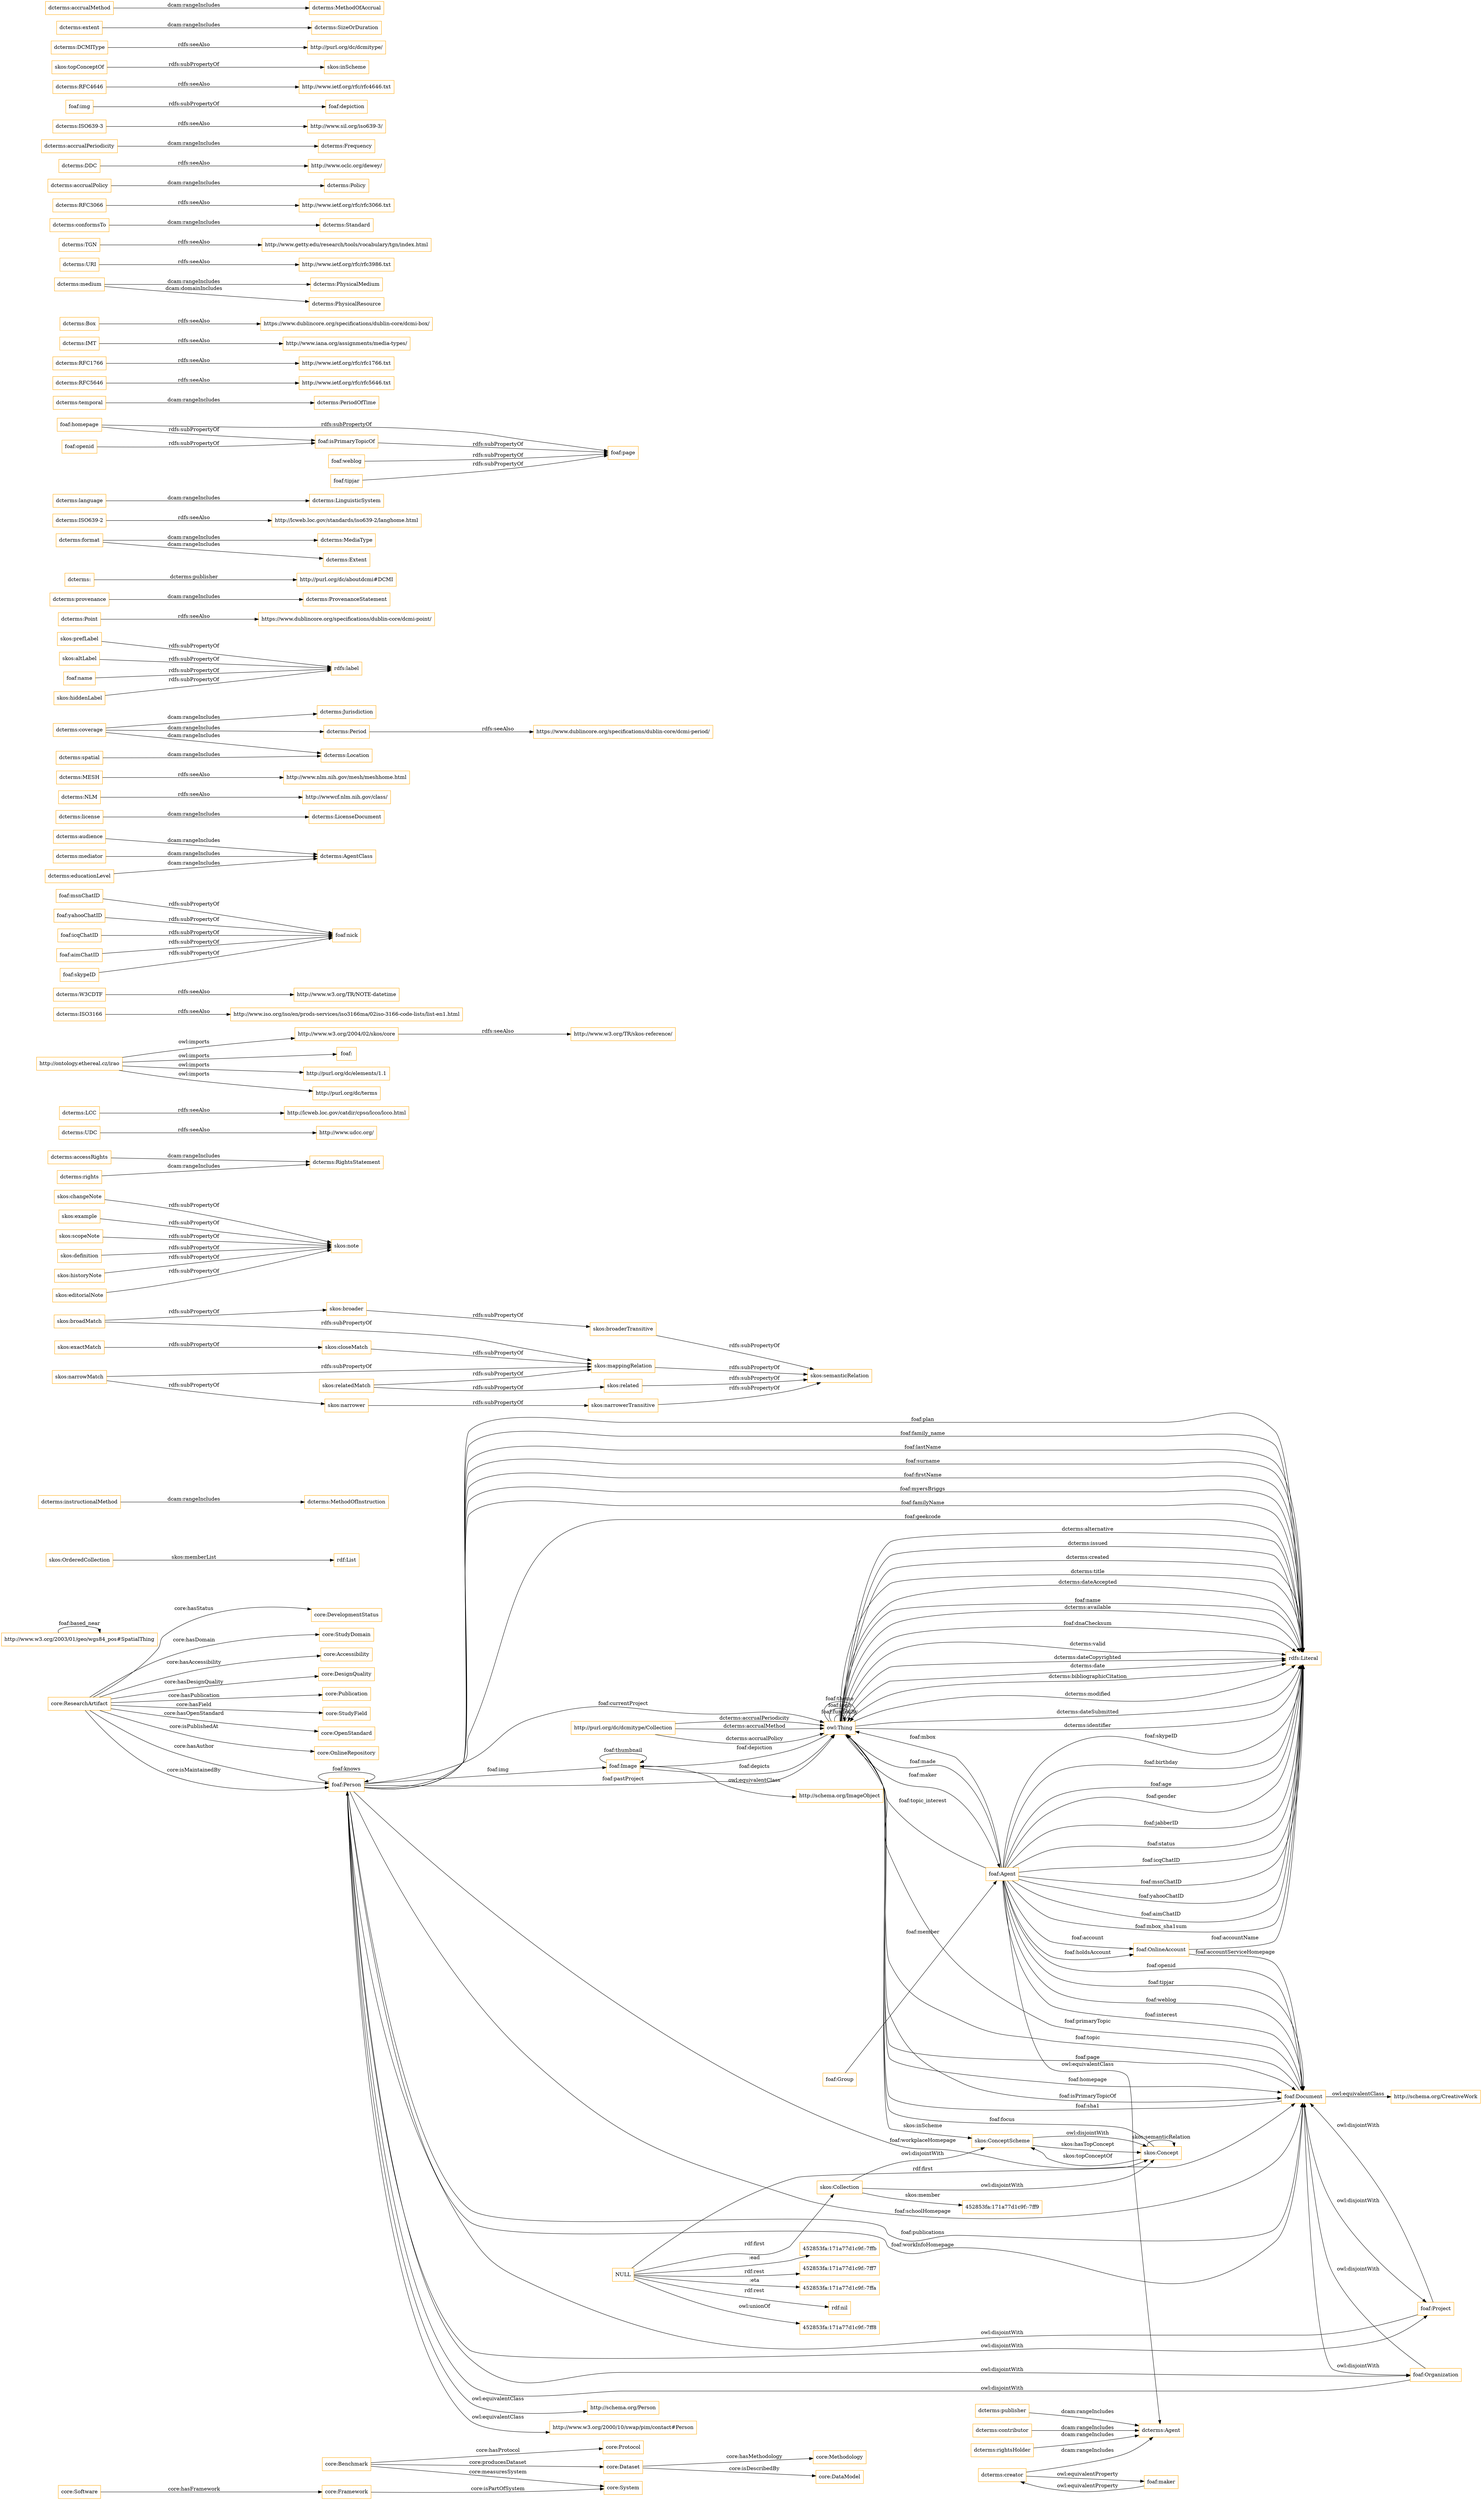 digraph ar2dtool_diagram { 
rankdir=LR;
size="1501"
node [shape = rectangle, color="orange"]; "core:Protocol" "core:DevelopmentStatus" "core:Software" "core:Methodology" "core:Framework" "core:StudyDomain" "core:Accessibility" "core:ResearchArtifact" "core:Benchmark" "core:DesignQuality" "core:DataModel" "core:Dataset" "core:Publication" "core:StudyField" "core:System" "core:OpenStandard" "core:OnlineRepository" "foaf:Image" "foaf:Project" "foaf:Agent" "foaf:Document" "http://www.w3.org/2003/01/geo/wgs84_pos#SpatialThing" "foaf:OnlineAccount" "foaf:Person" "foaf:Organization" "foaf:Group" "452853fa:171a77d1c9f:-7ff9" "skos:OrderedCollection" "skos:Collection" "skos:ConceptScheme" "skos:Concept" ; /*classes style*/
	"dcterms:instructionalMethod" -> "dcterms:MethodOfInstruction" [ label = "dcam:rangeIncludes" ];
	"foaf:maker" -> "dcterms:creator" [ label = "owl:equivalentProperty" ];
	"skos:closeMatch" -> "skos:mappingRelation" [ label = "rdfs:subPropertyOf" ];
	"skos:changeNote" -> "skos:note" [ label = "rdfs:subPropertyOf" ];
	"dcterms:accessRights" -> "dcterms:RightsStatement" [ label = "dcam:rangeIncludes" ];
	"dcterms:UDC" -> "http://www.udcc.org/" [ label = "rdfs:seeAlso" ];
	"dcterms:LCC" -> "http://lcweb.loc.gov/catdir/cpso/lcco/lcco.html" [ label = "rdfs:seeAlso" ];
	"http://www.w3.org/2004/02/skos/core" -> "http://www.w3.org/TR/skos-reference/" [ label = "rdfs:seeAlso" ];
	"dcterms:ISO3166" -> "http://www.iso.org/iso/en/prods-services/iso3166ma/02iso-3166-code-lists/list-en1.html" [ label = "rdfs:seeAlso" ];
	"skos:related" -> "skos:semanticRelation" [ label = "rdfs:subPropertyOf" ];
	"dcterms:W3CDTF" -> "http://www.w3.org/TR/NOTE-datetime" [ label = "rdfs:seeAlso" ];
	"skos:example" -> "skos:note" [ label = "rdfs:subPropertyOf" ];
	"foaf:msnChatID" -> "foaf:nick" [ label = "rdfs:subPropertyOf" ];
	"foaf:yahooChatID" -> "foaf:nick" [ label = "rdfs:subPropertyOf" ];
	"dcterms:audience" -> "dcterms:AgentClass" [ label = "dcam:rangeIncludes" ];
	"skos:exactMatch" -> "skos:closeMatch" [ label = "rdfs:subPropertyOf" ];
	"dcterms:rightsHolder" -> "dcterms:Agent" [ label = "dcam:rangeIncludes" ];
	"dcterms:license" -> "dcterms:LicenseDocument" [ label = "dcam:rangeIncludes" ];
	"dcterms:mediator" -> "dcterms:AgentClass" [ label = "dcam:rangeIncludes" ];
	"skos:broaderTransitive" -> "skos:semanticRelation" [ label = "rdfs:subPropertyOf" ];
	"dcterms:NLM" -> "http://wwwcf.nlm.nih.gov/class/" [ label = "rdfs:seeAlso" ];
	"skos:narrower" -> "skos:narrowerTransitive" [ label = "rdfs:subPropertyOf" ];
	"skos:Collection" -> "skos:ConceptScheme" [ label = "owl:disjointWith" ];
	"skos:Collection" -> "skos:Concept" [ label = "owl:disjointWith" ];
	"skos:ConceptScheme" -> "skos:Concept" [ label = "owl:disjointWith" ];
	"dcterms:MESH" -> "http://www.nlm.nih.gov/mesh/meshhome.html" [ label = "rdfs:seeAlso" ];
	"skos:scopeNote" -> "skos:note" [ label = "rdfs:subPropertyOf" ];
	"dcterms:educationLevel" -> "dcterms:AgentClass" [ label = "dcam:rangeIncludes" ];
	"dcterms:coverage" -> "dcterms:Period" [ label = "dcam:rangeIncludes" ];
	"dcterms:coverage" -> "dcterms:Location" [ label = "dcam:rangeIncludes" ];
	"dcterms:coverage" -> "dcterms:Jurisdiction" [ label = "dcam:rangeIncludes" ];
	"skos:prefLabel" -> "rdfs:label" [ label = "rdfs:subPropertyOf" ];
	"dcterms:Point" -> "https://www.dublincore.org/specifications/dublin-core/dcmi-point/" [ label = "rdfs:seeAlso" ];
	"dcterms:provenance" -> "dcterms:ProvenanceStatement" [ label = "dcam:rangeIncludes" ];
	"dcterms:" -> "http://purl.org/dc/aboutdcmi#DCMI" [ label = "dcterms:publisher" ];
	"skos:broadMatch" -> "skos:broader" [ label = "rdfs:subPropertyOf" ];
	"skos:broadMatch" -> "skos:mappingRelation" [ label = "rdfs:subPropertyOf" ];
	"dcterms:format" -> "dcterms:MediaType" [ label = "dcam:rangeIncludes" ];
	"dcterms:format" -> "dcterms:Extent" [ label = "dcam:rangeIncludes" ];
	"foaf:Person" -> "foaf:Project" [ label = "owl:disjointWith" ];
	"foaf:Person" -> "http://schema.org/Person" [ label = "owl:equivalentClass" ];
	"foaf:Person" -> "http://www.w3.org/2000/10/swap/pim/contact#Person" [ label = "owl:equivalentClass" ];
	"foaf:Person" -> "foaf:Organization" [ label = "owl:disjointWith" ];
	"dcterms:spatial" -> "dcterms:Location" [ label = "dcam:rangeIncludes" ];
	"dcterms:ISO639-2" -> "http://lcweb.loc.gov/standards/iso639-2/langhome.html" [ label = "rdfs:seeAlso" ];
	"skos:narrowMatch" -> "skos:narrower" [ label = "rdfs:subPropertyOf" ];
	"skos:narrowMatch" -> "skos:mappingRelation" [ label = "rdfs:subPropertyOf" ];
	"skos:narrowerTransitive" -> "skos:semanticRelation" [ label = "rdfs:subPropertyOf" ];
	"dcterms:language" -> "dcterms:LinguisticSystem" [ label = "dcam:rangeIncludes" ];
	"skos:altLabel" -> "rdfs:label" [ label = "rdfs:subPropertyOf" ];
	"foaf:icqChatID" -> "foaf:nick" [ label = "rdfs:subPropertyOf" ];
	"foaf:name" -> "rdfs:label" [ label = "rdfs:subPropertyOf" ];
	"foaf:Project" -> "foaf:Document" [ label = "owl:disjointWith" ];
	"foaf:Project" -> "foaf:Person" [ label = "owl:disjointWith" ];
	"skos:hiddenLabel" -> "rdfs:label" [ label = "rdfs:subPropertyOf" ];
	"foaf:homepage" -> "foaf:page" [ label = "rdfs:subPropertyOf" ];
	"foaf:homepage" -> "foaf:isPrimaryTopicOf" [ label = "rdfs:subPropertyOf" ];
	"foaf:weblog" -> "foaf:page" [ label = "rdfs:subPropertyOf" ];
	"dcterms:temporal" -> "dcterms:PeriodOfTime" [ label = "dcam:rangeIncludes" ];
	"foaf:Image" -> "http://schema.org/ImageObject" [ label = "owl:equivalentClass" ];
	"dcterms:RFC5646" -> "http://www.ietf.org/rfc/rfc5646.txt" [ label = "rdfs:seeAlso" ];
	"foaf:isPrimaryTopicOf" -> "foaf:page" [ label = "rdfs:subPropertyOf" ];
	"dcterms:RFC1766" -> "http://www.ietf.org/rfc/rfc1766.txt" [ label = "rdfs:seeAlso" ];
	"foaf:Document" -> "foaf:Project" [ label = "owl:disjointWith" ];
	"foaf:Document" -> "foaf:Organization" [ label = "owl:disjointWith" ];
	"foaf:Document" -> "http://schema.org/CreativeWork" [ label = "owl:equivalentClass" ];
	"dcterms:IMT" -> "http://www.iana.org/assignments/media-types/" [ label = "rdfs:seeAlso" ];
	"dcterms:Box" -> "https://www.dublincore.org/specifications/dublin-core/dcmi-box/" [ label = "rdfs:seeAlso" ];
	"foaf:aimChatID" -> "foaf:nick" [ label = "rdfs:subPropertyOf" ];
	"dcterms:medium" -> "dcterms:PhysicalMedium" [ label = "dcam:rangeIncludes" ];
	"dcterms:medium" -> "dcterms:PhysicalResource" [ label = "dcam:domainIncludes" ];
	"foaf:openid" -> "foaf:isPrimaryTopicOf" [ label = "rdfs:subPropertyOf" ];
	"dcterms:URI" -> "http://www.ietf.org/rfc/rfc3986.txt" [ label = "rdfs:seeAlso" ];
	"dcterms:TGN" -> "http://www.getty.edu/research/tools/vocabulary/tgn/index.html" [ label = "rdfs:seeAlso" ];
	"dcterms:conformsTo" -> "dcterms:Standard" [ label = "dcam:rangeIncludes" ];
	"dcterms:rights" -> "dcterms:RightsStatement" [ label = "dcam:rangeIncludes" ];
	"dcterms:RFC3066" -> "http://www.ietf.org/rfc/rfc3066.txt" [ label = "rdfs:seeAlso" ];
	"dcterms:creator" -> "foaf:maker" [ label = "owl:equivalentProperty" ];
	"dcterms:creator" -> "dcterms:Agent" [ label = "dcam:rangeIncludes" ];
	"dcterms:accrualPolicy" -> "dcterms:Policy" [ label = "dcam:rangeIncludes" ];
	"dcterms:Period" -> "https://www.dublincore.org/specifications/dublin-core/dcmi-period/" [ label = "rdfs:seeAlso" ];
	"dcterms:DDC" -> "http://www.oclc.org/dewey/" [ label = "rdfs:seeAlso" ];
	"dcterms:accrualPeriodicity" -> "dcterms:Frequency" [ label = "dcam:rangeIncludes" ];
	"foaf:Agent" -> "dcterms:Agent" [ label = "owl:equivalentClass" ];
	"dcterms:ISO639-3" -> "http://www.sil.org/iso639-3/" [ label = "rdfs:seeAlso" ];
	"skos:definition" -> "skos:note" [ label = "rdfs:subPropertyOf" ];
	"skos:historyNote" -> "skos:note" [ label = "rdfs:subPropertyOf" ];
	"foaf:Organization" -> "foaf:Document" [ label = "owl:disjointWith" ];
	"foaf:Organization" -> "foaf:Person" [ label = "owl:disjointWith" ];
	"foaf:img" -> "foaf:depiction" [ label = "rdfs:subPropertyOf" ];
	"foaf:skypeID" -> "foaf:nick" [ label = "rdfs:subPropertyOf" ];
	"dcterms:RFC4646" -> "http://www.ietf.org/rfc/rfc4646.txt" [ label = "rdfs:seeAlso" ];
	"NULL" -> "rdf:nil" [ label = "rdf:rest" ];
	"NULL" -> "skos:Collection" [ label = "rdf:first" ];
	"NULL" -> "452853fa:171a77d1c9f:-7ff8" [ label = "owl:unionOf" ];
	"NULL" -> "452853fa:171a77d1c9f:-7ffb" [ label = ":ead" ];
	"NULL" -> "452853fa:171a77d1c9f:-7ff7" [ label = "rdf:rest" ];
	"NULL" -> "skos:Concept" [ label = "rdf:first" ];
	"NULL" -> "452853fa:171a77d1c9f:-7ffa" [ label = ":eta" ];
	"skos:topConceptOf" -> "skos:inScheme" [ label = "rdfs:subPropertyOf" ];
	"dcterms:publisher" -> "dcterms:Agent" [ label = "dcam:rangeIncludes" ];
	"dcterms:DCMIType" -> "http://purl.org/dc/dcmitype/" [ label = "rdfs:seeAlso" ];
	"dcterms:extent" -> "dcterms:SizeOrDuration" [ label = "dcam:rangeIncludes" ];
	"http://ontology.ethereal.cz/irao" -> "foaf:" [ label = "owl:imports" ];
	"http://ontology.ethereal.cz/irao" -> "http://www.w3.org/2004/02/skos/core" [ label = "owl:imports" ];
	"http://ontology.ethereal.cz/irao" -> "http://purl.org/dc/elements/1.1" [ label = "owl:imports" ];
	"http://ontology.ethereal.cz/irao" -> "http://purl.org/dc/terms" [ label = "owl:imports" ];
	"skos:relatedMatch" -> "skos:related" [ label = "rdfs:subPropertyOf" ];
	"skos:relatedMatch" -> "skos:mappingRelation" [ label = "rdfs:subPropertyOf" ];
	"dcterms:accrualMethod" -> "dcterms:MethodOfAccrual" [ label = "dcam:rangeIncludes" ];
	"skos:broader" -> "skos:broaderTransitive" [ label = "rdfs:subPropertyOf" ];
	"dcterms:contributor" -> "dcterms:Agent" [ label = "dcam:rangeIncludes" ];
	"skos:mappingRelation" -> "skos:semanticRelation" [ label = "rdfs:subPropertyOf" ];
	"skos:editorialNote" -> "skos:note" [ label = "rdfs:subPropertyOf" ];
	"foaf:tipjar" -> "foaf:page" [ label = "rdfs:subPropertyOf" ];
	"owl:Thing" -> "rdfs:Literal" [ label = "foaf:name" ];
	"owl:Thing" -> "rdfs:Literal" [ label = "dcterms:available" ];
	"core:ResearchArtifact" -> "core:OnlineRepository" [ label = "core:isPublishedAt" ];
	"owl:Thing" -> "foaf:Document" [ label = "foaf:page" ];
	"foaf:Document" -> "owl:Thing" [ label = "foaf:sha1" ];
	"foaf:Agent" -> "foaf:Document" [ label = "foaf:openid" ];
	"http://purl.org/dc/dcmitype/Collection" -> "owl:Thing" [ label = "dcterms:accrualPolicy" ];
	"owl:Thing" -> "rdfs:Literal" [ label = "foaf:dnaChecksum" ];
	"owl:Thing" -> "skos:ConceptScheme" [ label = "skos:inScheme" ];
	"foaf:Agent" -> "foaf:Document" [ label = "foaf:tipjar" ];
	"foaf:Person" -> "foaf:Document" [ label = "foaf:publications" ];
	"skos:OrderedCollection" -> "rdf:List" [ label = "skos:memberList" ];
	"core:ResearchArtifact" -> "foaf:Person" [ label = "core:hasAuthor" ];
	"core:ResearchArtifact" -> "foaf:Person" [ label = "core:isMaintainedBy" ];
	"foaf:Person" -> "owl:Thing" [ label = "foaf:pastProject" ];
	"core:Benchmark" -> "core:Dataset" [ label = "core:producesDataset" ];
	"core:Software" -> "core:Framework" [ label = "core:hasFramework" ];
	"foaf:Person" -> "rdfs:Literal" [ label = "foaf:surname" ];
	"foaf:Person" -> "rdfs:Literal" [ label = "foaf:firstName" ];
	"foaf:Agent" -> "owl:Thing" [ label = "foaf:topic_interest" ];
	"owl:Thing" -> "rdfs:Literal" [ label = "dcterms:valid" ];
	"core:Dataset" -> "core:DataModel" [ label = "core:isDescribedBy" ];
	"owl:Thing" -> "owl:Thing" [ label = "foaf:fundedBy" ];
	"http://www.w3.org/2003/01/geo/wgs84_pos#SpatialThing" -> "http://www.w3.org/2003/01/geo/wgs84_pos#SpatialThing" [ label = "foaf:based_near" ];
	"owl:Thing" -> "rdfs:Literal" [ label = "dcterms:dateCopyrighted" ];
	"foaf:Agent" -> "foaf:OnlineAccount" [ label = "foaf:account" ];
	"foaf:Agent" -> "rdfs:Literal" [ label = "foaf:gender" ];
	"core:Benchmark" -> "core:Protocol" [ label = "core:hasProtocol" ];
	"foaf:Person" -> "foaf:Image" [ label = "foaf:img" ];
	"foaf:Agent" -> "rdfs:Literal" [ label = "foaf:jabberID" ];
	"skos:Concept" -> "skos:Concept" [ label = "skos:semanticRelation" ];
	"foaf:Agent" -> "rdfs:Literal" [ label = "foaf:status" ];
	"core:ResearchArtifact" -> "core:Accessibility" [ label = "core:hasAccessibility" ];
	"foaf:Person" -> "foaf:Document" [ label = "foaf:workInfoHomepage" ];
	"core:ResearchArtifact" -> "core:OpenStandard" [ label = "core:hasOpenStandard" ];
	"foaf:Agent" -> "rdfs:Literal" [ label = "foaf:icqChatID" ];
	"core:Framework" -> "core:System" [ label = "core:isPartOfSystem" ];
	"owl:Thing" -> "foaf:Document" [ label = "foaf:homepage" ];
	"foaf:Agent" -> "foaf:Document" [ label = "foaf:weblog" ];
	"foaf:Agent" -> "foaf:Document" [ label = "foaf:interest" ];
	"foaf:Person" -> "foaf:Document" [ label = "foaf:workplaceHomepage" ];
	"core:ResearchArtifact" -> "core:DesignQuality" [ label = "core:hasDesignQuality" ];
	"foaf:Agent" -> "rdfs:Literal" [ label = "foaf:msnChatID" ];
	"foaf:Person" -> "foaf:Document" [ label = "foaf:schoolHomepage" ];
	"owl:Thing" -> "rdfs:Literal" [ label = "dcterms:date" ];
	"core:Dataset" -> "core:Methodology" [ label = "core:hasMethodology" ];
	"owl:Thing" -> "foaf:Agent" [ label = "foaf:maker" ];
	"core:Benchmark" -> "core:System" [ label = "core:measuresSystem" ];
	"foaf:Agent" -> "foaf:OnlineAccount" [ label = "foaf:holdsAccount" ];
	"skos:ConceptScheme" -> "skos:Concept" [ label = "skos:hasTopConcept" ];
	"foaf:Agent" -> "rdfs:Literal" [ label = "foaf:yahooChatID" ];
	"core:ResearchArtifact" -> "core:StudyField" [ label = "core:hasField" ];
	"foaf:OnlineAccount" -> "foaf:Document" [ label = "foaf:accountServiceHomepage" ];
	"core:ResearchArtifact" -> "core:DevelopmentStatus" [ label = "core:hasStatus" ];
	"owl:Thing" -> "foaf:Document" [ label = "foaf:isPrimaryTopicOf" ];
	"foaf:Image" -> "foaf:Image" [ label = "foaf:thumbnail" ];
	"foaf:Person" -> "rdfs:Literal" [ label = "foaf:myersBriggs" ];
	"owl:Thing" -> "rdfs:Literal" [ label = "dcterms:bibliographicCitation" ];
	"foaf:Person" -> "rdfs:Literal" [ label = "foaf:familyName" ];
	"owl:Thing" -> "rdfs:Literal" [ label = "dcterms:modified" ];
	"owl:Thing" -> "rdfs:Literal" [ label = "dcterms:dateSubmitted" ];
	"skos:Concept" -> "owl:Thing" [ label = "foaf:focus" ];
	"foaf:Document" -> "owl:Thing" [ label = "foaf:primaryTopic" ];
	"foaf:Group" -> "foaf:Agent" [ label = "foaf:member" ];
	"foaf:Agent" -> "owl:Thing" [ label = "foaf:mbox" ];
	"foaf:Person" -> "foaf:Person" [ label = "foaf:knows" ];
	"owl:Thing" -> "owl:Thing" [ label = "foaf:logo" ];
	"foaf:Agent" -> "rdfs:Literal" [ label = "foaf:aimChatID" ];
	"http://purl.org/dc/dcmitype/Collection" -> "owl:Thing" [ label = "dcterms:accrualPeriodicity" ];
	"skos:Concept" -> "skos:ConceptScheme" [ label = "skos:topConceptOf" ];
	"owl:Thing" -> "rdfs:Literal" [ label = "dcterms:identifier" ];
	"owl:Thing" -> "owl:Thing" [ label = "foaf:theme" ];
	"core:ResearchArtifact" -> "core:StudyDomain" [ label = "core:hasDomain" ];
	"skos:Collection" -> "452853fa:171a77d1c9f:-7ff9" [ label = "skos:member" ];
	"foaf:Person" -> "rdfs:Literal" [ label = "foaf:geekcode" ];
	"foaf:Person" -> "rdfs:Literal" [ label = "foaf:plan" ];
	"owl:Thing" -> "rdfs:Literal" [ label = "dcterms:alternative" ];
	"core:ResearchArtifact" -> "core:Publication" [ label = "core:hasPublication" ];
	"foaf:Person" -> "rdfs:Literal" [ label = "foaf:family_name" ];
	"owl:Thing" -> "foaf:Image" [ label = "foaf:depiction" ];
	"owl:Thing" -> "rdfs:Literal" [ label = "dcterms:issued" ];
	"http://purl.org/dc/dcmitype/Collection" -> "owl:Thing" [ label = "dcterms:accrualMethod" ];
	"owl:Thing" -> "rdfs:Literal" [ label = "dcterms:created" ];
	"foaf:Agent" -> "owl:Thing" [ label = "foaf:made" ];
	"foaf:Person" -> "owl:Thing" [ label = "foaf:currentProject" ];
	"owl:Thing" -> "rdfs:Literal" [ label = "dcterms:title" ];
	"foaf:Agent" -> "rdfs:Literal" [ label = "foaf:mbox_sha1sum" ];
	"foaf:Agent" -> "rdfs:Literal" [ label = "foaf:skypeID" ];
	"foaf:OnlineAccount" -> "rdfs:Literal" [ label = "foaf:accountName" ];
	"foaf:Person" -> "rdfs:Literal" [ label = "foaf:lastName" ];
	"foaf:Agent" -> "rdfs:Literal" [ label = "foaf:birthday" ];
	"foaf:Agent" -> "rdfs:Literal" [ label = "foaf:age" ];
	"owl:Thing" -> "rdfs:Literal" [ label = "dcterms:dateAccepted" ];
	"foaf:Image" -> "owl:Thing" [ label = "foaf:depicts" ];
	"foaf:Document" -> "owl:Thing" [ label = "foaf:topic" ];

}
